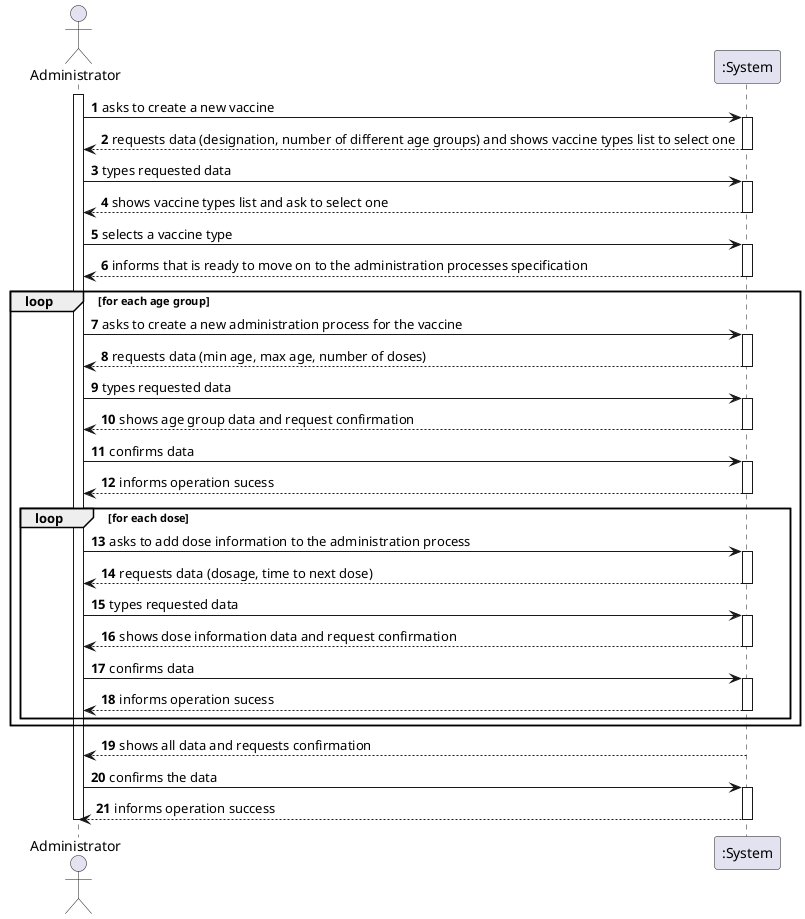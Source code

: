 @startuml
autonumber
actor "Administrator" as OE

activate OE
OE -> ":System" : asks to create a new vaccine
activate ":System"
":System" --> OE : requests data (designation, number of different age groups) and shows vaccine types list to select one
deactivate ":System"

OE -> ":System" : types requested data
activate ":System"
":System" --> OE : shows vaccine types list and ask to select one
deactivate ":System"

OE -> ":System" : selects a vaccine type
activate ":System"
":System" --> OE : informs that is ready to move on to the administration processes specification
deactivate ":System"


loop for each age group
    OE -> ":System" : asks to create a new administration process for the vaccine
    activate ":System"
    ":System" --> OE : requests data (min age, max age, number of doses)
    deactivate ":System"
    OE -> ":System" : types requested data
    activate ":System"
    ":System" --> OE : shows age group data and request confirmation
    deactivate ":System"
    OE -> ":System" : confirms data
    activate ":System"
    ":System" --> OE : informs operation sucess
    deactivate ":System"
    
    loop for each dose
        OE -> ":System" : asks to add dose information to the administration process
        activate ":System"
        ":System" --> OE : requests data (dosage, time to next dose)
        deactivate ":System"
        OE -> ":System" : types requested data
        activate ":System"
        ":System" --> OE : shows dose information data and request confirmation
        deactivate ":System"
        OE -> ":System" : confirms data
        activate ":System"
        ":System" --> OE : informs operation sucess
        deactivate ":System"
    end

end

":System" --> OE : shows all data and requests confirmation
deactivate ":System"
OE -> ":System" : confirms the data
activate ":System"
":System" --> OE : informs operation success
deactivate ":System"

deactivate OE

@enduml